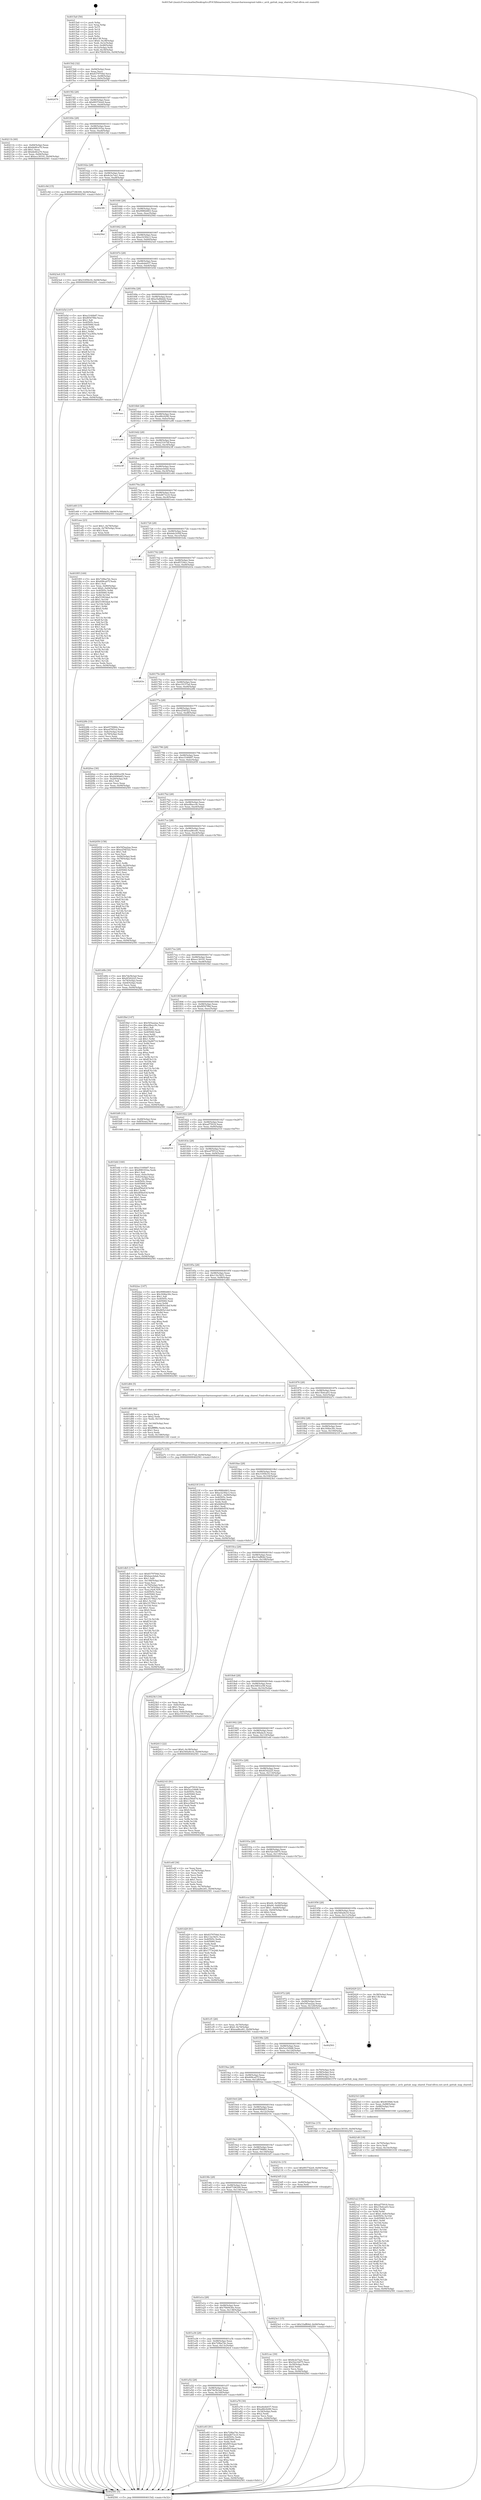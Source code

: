digraph "0x4015a0" {
  label = "0x4015a0 (/mnt/c/Users/mathe/Desktop/tcc/POCII/binaries/extr_linuxarcharmxengrant-table.c_arch_gnttab_map_shared_Final-ollvm.out::main(0))"
  labelloc = "t"
  node[shape=record]

  Entry [label="",width=0.3,height=0.3,shape=circle,fillcolor=black,style=filled]
  "0x4015d2" [label="{
     0x4015d2 [32]\l
     | [instrs]\l
     &nbsp;&nbsp;0x4015d2 \<+6\>: mov -0x94(%rbp),%eax\l
     &nbsp;&nbsp;0x4015d8 \<+2\>: mov %eax,%ecx\l
     &nbsp;&nbsp;0x4015da \<+6\>: sub $0x8379704d,%ecx\l
     &nbsp;&nbsp;0x4015e0 \<+6\>: mov %eax,-0x98(%rbp)\l
     &nbsp;&nbsp;0x4015e6 \<+6\>: mov %ecx,-0x9c(%rbp)\l
     &nbsp;&nbsp;0x4015ec \<+6\>: je 0000000000402478 \<main+0xed8\>\l
  }"]
  "0x402478" [label="{
     0x402478\l
  }", style=dashed]
  "0x4015f2" [label="{
     0x4015f2 [28]\l
     | [instrs]\l
     &nbsp;&nbsp;0x4015f2 \<+5\>: jmp 00000000004015f7 \<main+0x57\>\l
     &nbsp;&nbsp;0x4015f7 \<+6\>: mov -0x98(%rbp),%eax\l
     &nbsp;&nbsp;0x4015fd \<+5\>: sub $0x893742e9,%eax\l
     &nbsp;&nbsp;0x401602 \<+6\>: mov %eax,-0xa0(%rbp)\l
     &nbsp;&nbsp;0x401608 \<+6\>: je 000000000040211b \<main+0xb7b\>\l
  }"]
  Exit [label="",width=0.3,height=0.3,shape=circle,fillcolor=black,style=filled,peripheries=2]
  "0x40211b" [label="{
     0x40211b [40]\l
     | [instrs]\l
     &nbsp;&nbsp;0x40211b \<+6\>: mov -0x84(%rbp),%eax\l
     &nbsp;&nbsp;0x402121 \<+5\>: sub $0xbb4fca70,%eax\l
     &nbsp;&nbsp;0x402126 \<+3\>: add $0x1,%eax\l
     &nbsp;&nbsp;0x402129 \<+5\>: add $0xbb4fca70,%eax\l
     &nbsp;&nbsp;0x40212e \<+6\>: mov %eax,-0x84(%rbp)\l
     &nbsp;&nbsp;0x402134 \<+10\>: movl $0xecc30191,-0x94(%rbp)\l
     &nbsp;&nbsp;0x40213e \<+5\>: jmp 0000000000402581 \<main+0xfe1\>\l
  }"]
  "0x40160e" [label="{
     0x40160e [28]\l
     | [instrs]\l
     &nbsp;&nbsp;0x40160e \<+5\>: jmp 0000000000401613 \<main+0x73\>\l
     &nbsp;&nbsp;0x401613 \<+6\>: mov -0x98(%rbp),%eax\l
     &nbsp;&nbsp;0x401619 \<+5\>: sub $0x898191ba,%eax\l
     &nbsp;&nbsp;0x40161e \<+6\>: mov %eax,-0xa4(%rbp)\l
     &nbsp;&nbsp;0x401624 \<+6\>: je 0000000000401c9d \<main+0x6fd\>\l
  }"]
  "0x4023e1" [label="{
     0x4023e1 [15]\l
     | [instrs]\l
     &nbsp;&nbsp;0x4023e1 \<+10\>: movl $0x33aff64d,-0x94(%rbp)\l
     &nbsp;&nbsp;0x4023eb \<+5\>: jmp 0000000000402581 \<main+0xfe1\>\l
  }"]
  "0x401c9d" [label="{
     0x401c9d [15]\l
     | [instrs]\l
     &nbsp;&nbsp;0x401c9d \<+10\>: movl $0x67186309,-0x94(%rbp)\l
     &nbsp;&nbsp;0x401ca7 \<+5\>: jmp 0000000000402581 \<main+0xfe1\>\l
  }"]
  "0x40162a" [label="{
     0x40162a [28]\l
     | [instrs]\l
     &nbsp;&nbsp;0x40162a \<+5\>: jmp 000000000040162f \<main+0x8f\>\l
     &nbsp;&nbsp;0x40162f \<+6\>: mov -0x98(%rbp),%eax\l
     &nbsp;&nbsp;0x401635 \<+5\>: sub $0x8c2e7aa1,%eax\l
     &nbsp;&nbsp;0x40163a \<+6\>: mov %eax,-0xa8(%rbp)\l
     &nbsp;&nbsp;0x401640 \<+6\>: je 00000000004023f0 \<main+0xe50\>\l
  }"]
  "0x4021e2" [label="{
     0x4021e2 [154]\l
     | [instrs]\l
     &nbsp;&nbsp;0x4021e2 \<+5\>: mov $0xad75918,%eax\l
     &nbsp;&nbsp;0x4021e7 \<+5\>: mov $0x15b4ca03,%esi\l
     &nbsp;&nbsp;0x4021ec \<+3\>: mov $0x1,%r8b\l
     &nbsp;&nbsp;0x4021ef \<+3\>: xor %r9d,%r9d\l
     &nbsp;&nbsp;0x4021f2 \<+10\>: movl $0x0,-0x8c(%rbp)\l
     &nbsp;&nbsp;0x4021fc \<+8\>: mov 0x40505c,%r10d\l
     &nbsp;&nbsp;0x402204 \<+8\>: mov 0x405060,%r11d\l
     &nbsp;&nbsp;0x40220c \<+4\>: sub $0x1,%r9d\l
     &nbsp;&nbsp;0x402210 \<+3\>: mov %r10d,%ebx\l
     &nbsp;&nbsp;0x402213 \<+3\>: add %r9d,%ebx\l
     &nbsp;&nbsp;0x402216 \<+4\>: imul %ebx,%r10d\l
     &nbsp;&nbsp;0x40221a \<+4\>: and $0x1,%r10d\l
     &nbsp;&nbsp;0x40221e \<+4\>: cmp $0x0,%r10d\l
     &nbsp;&nbsp;0x402222 \<+4\>: sete %r14b\l
     &nbsp;&nbsp;0x402226 \<+4\>: cmp $0xa,%r11d\l
     &nbsp;&nbsp;0x40222a \<+4\>: setl %r15b\l
     &nbsp;&nbsp;0x40222e \<+3\>: mov %r14b,%r12b\l
     &nbsp;&nbsp;0x402231 \<+4\>: xor $0xff,%r12b\l
     &nbsp;&nbsp;0x402235 \<+3\>: mov %r15b,%r13b\l
     &nbsp;&nbsp;0x402238 \<+4\>: xor $0xff,%r13b\l
     &nbsp;&nbsp;0x40223c \<+4\>: xor $0x1,%r8b\l
     &nbsp;&nbsp;0x402240 \<+3\>: mov %r12b,%cl\l
     &nbsp;&nbsp;0x402243 \<+3\>: and $0xff,%cl\l
     &nbsp;&nbsp;0x402246 \<+3\>: and %r8b,%r14b\l
     &nbsp;&nbsp;0x402249 \<+3\>: mov %r13b,%dl\l
     &nbsp;&nbsp;0x40224c \<+3\>: and $0xff,%dl\l
     &nbsp;&nbsp;0x40224f \<+3\>: and %r8b,%r15b\l
     &nbsp;&nbsp;0x402252 \<+3\>: or %r14b,%cl\l
     &nbsp;&nbsp;0x402255 \<+3\>: or %r15b,%dl\l
     &nbsp;&nbsp;0x402258 \<+2\>: xor %dl,%cl\l
     &nbsp;&nbsp;0x40225a \<+3\>: or %r13b,%r12b\l
     &nbsp;&nbsp;0x40225d \<+4\>: xor $0xff,%r12b\l
     &nbsp;&nbsp;0x402261 \<+4\>: or $0x1,%r8b\l
     &nbsp;&nbsp;0x402265 \<+3\>: and %r8b,%r12b\l
     &nbsp;&nbsp;0x402268 \<+3\>: or %r12b,%cl\l
     &nbsp;&nbsp;0x40226b \<+3\>: test $0x1,%cl\l
     &nbsp;&nbsp;0x40226e \<+3\>: cmovne %esi,%eax\l
     &nbsp;&nbsp;0x402271 \<+6\>: mov %eax,-0x94(%rbp)\l
     &nbsp;&nbsp;0x402277 \<+5\>: jmp 0000000000402581 \<main+0xfe1\>\l
  }"]
  "0x4023f0" [label="{
     0x4023f0\l
  }", style=dashed]
  "0x401646" [label="{
     0x401646 [28]\l
     | [instrs]\l
     &nbsp;&nbsp;0x401646 \<+5\>: jmp 000000000040164b \<main+0xab\>\l
     &nbsp;&nbsp;0x40164b \<+6\>: mov -0x98(%rbp),%eax\l
     &nbsp;&nbsp;0x401651 \<+5\>: sub $0x9980d463,%eax\l
     &nbsp;&nbsp;0x401656 \<+6\>: mov %eax,-0xac(%rbp)\l
     &nbsp;&nbsp;0x40165c \<+6\>: je 000000000040256d \<main+0xfcd\>\l
  }"]
  "0x4021d0" [label="{
     0x4021d0 [18]\l
     | [instrs]\l
     &nbsp;&nbsp;0x4021d0 \<+4\>: mov -0x70(%rbp),%rcx\l
     &nbsp;&nbsp;0x4021d4 \<+3\>: mov %rcx,%rdi\l
     &nbsp;&nbsp;0x4021d7 \<+6\>: mov %eax,-0x14c(%rbp)\l
     &nbsp;&nbsp;0x4021dd \<+5\>: call 0000000000401030 \<free@plt\>\l
     | [calls]\l
     &nbsp;&nbsp;0x401030 \{1\} (unknown)\l
  }"]
  "0x40256d" [label="{
     0x40256d\l
  }", style=dashed]
  "0x401662" [label="{
     0x401662 [28]\l
     | [instrs]\l
     &nbsp;&nbsp;0x401662 \<+5\>: jmp 0000000000401667 \<main+0xc7\>\l
     &nbsp;&nbsp;0x401667 \<+6\>: mov -0x98(%rbp),%eax\l
     &nbsp;&nbsp;0x40166d \<+5\>: sub $0xa32392c3,%eax\l
     &nbsp;&nbsp;0x401672 \<+6\>: mov %eax,-0xb0(%rbp)\l
     &nbsp;&nbsp;0x401678 \<+6\>: je 00000000004023a4 \<main+0xe04\>\l
  }"]
  "0x4021b3" [label="{
     0x4021b3 [29]\l
     | [instrs]\l
     &nbsp;&nbsp;0x4021b3 \<+10\>: movabs $0x4030b6,%rdi\l
     &nbsp;&nbsp;0x4021bd \<+6\>: mov %eax,-0x88(%rbp)\l
     &nbsp;&nbsp;0x4021c3 \<+6\>: mov -0x88(%rbp),%esi\l
     &nbsp;&nbsp;0x4021c9 \<+2\>: mov $0x0,%al\l
     &nbsp;&nbsp;0x4021cb \<+5\>: call 0000000000401040 \<printf@plt\>\l
     | [calls]\l
     &nbsp;&nbsp;0x401040 \{1\} (unknown)\l
  }"]
  "0x4023a4" [label="{
     0x4023a4 [15]\l
     | [instrs]\l
     &nbsp;&nbsp;0x4023a4 \<+10\>: movl $0x3185fe16,-0x94(%rbp)\l
     &nbsp;&nbsp;0x4023ae \<+5\>: jmp 0000000000402581 \<main+0xfe1\>\l
  }"]
  "0x40167e" [label="{
     0x40167e [28]\l
     | [instrs]\l
     &nbsp;&nbsp;0x40167e \<+5\>: jmp 0000000000401683 \<main+0xe3\>\l
     &nbsp;&nbsp;0x401683 \<+6\>: mov -0x98(%rbp),%eax\l
     &nbsp;&nbsp;0x401689 \<+5\>: sub $0xa4ede037,%eax\l
     &nbsp;&nbsp;0x40168e \<+6\>: mov %eax,-0xb4(%rbp)\l
     &nbsp;&nbsp;0x401694 \<+6\>: je 0000000000401b5d \<main+0x5bd\>\l
  }"]
  "0x401f05" [label="{
     0x401f05 [169]\l
     | [instrs]\l
     &nbsp;&nbsp;0x401f05 \<+5\>: mov $0x729ba7dc,%ecx\l
     &nbsp;&nbsp;0x401f0a \<+5\>: mov $0x608ca07f,%edx\l
     &nbsp;&nbsp;0x401f0f \<+3\>: mov $0x1,%sil\l
     &nbsp;&nbsp;0x401f12 \<+4\>: mov %rax,-0x80(%rbp)\l
     &nbsp;&nbsp;0x401f16 \<+10\>: movl $0x0,-0x84(%rbp)\l
     &nbsp;&nbsp;0x401f20 \<+8\>: mov 0x40505c,%r8d\l
     &nbsp;&nbsp;0x401f28 \<+8\>: mov 0x405060,%r9d\l
     &nbsp;&nbsp;0x401f30 \<+3\>: mov %r8d,%r10d\l
     &nbsp;&nbsp;0x401f33 \<+7\>: sub $0x51993da4,%r10d\l
     &nbsp;&nbsp;0x401f3a \<+4\>: sub $0x1,%r10d\l
     &nbsp;&nbsp;0x401f3e \<+7\>: add $0x51993da4,%r10d\l
     &nbsp;&nbsp;0x401f45 \<+4\>: imul %r10d,%r8d\l
     &nbsp;&nbsp;0x401f49 \<+4\>: and $0x1,%r8d\l
     &nbsp;&nbsp;0x401f4d \<+4\>: cmp $0x0,%r8d\l
     &nbsp;&nbsp;0x401f51 \<+4\>: sete %r11b\l
     &nbsp;&nbsp;0x401f55 \<+4\>: cmp $0xa,%r9d\l
     &nbsp;&nbsp;0x401f59 \<+3\>: setl %bl\l
     &nbsp;&nbsp;0x401f5c \<+3\>: mov %r11b,%r14b\l
     &nbsp;&nbsp;0x401f5f \<+4\>: xor $0xff,%r14b\l
     &nbsp;&nbsp;0x401f63 \<+3\>: mov %bl,%r15b\l
     &nbsp;&nbsp;0x401f66 \<+4\>: xor $0xff,%r15b\l
     &nbsp;&nbsp;0x401f6a \<+4\>: xor $0x1,%sil\l
     &nbsp;&nbsp;0x401f6e \<+3\>: mov %r14b,%r12b\l
     &nbsp;&nbsp;0x401f71 \<+4\>: and $0xff,%r12b\l
     &nbsp;&nbsp;0x401f75 \<+3\>: and %sil,%r11b\l
     &nbsp;&nbsp;0x401f78 \<+3\>: mov %r15b,%r13b\l
     &nbsp;&nbsp;0x401f7b \<+4\>: and $0xff,%r13b\l
     &nbsp;&nbsp;0x401f7f \<+3\>: and %sil,%bl\l
     &nbsp;&nbsp;0x401f82 \<+3\>: or %r11b,%r12b\l
     &nbsp;&nbsp;0x401f85 \<+3\>: or %bl,%r13b\l
     &nbsp;&nbsp;0x401f88 \<+3\>: xor %r13b,%r12b\l
     &nbsp;&nbsp;0x401f8b \<+3\>: or %r15b,%r14b\l
     &nbsp;&nbsp;0x401f8e \<+4\>: xor $0xff,%r14b\l
     &nbsp;&nbsp;0x401f92 \<+4\>: or $0x1,%sil\l
     &nbsp;&nbsp;0x401f96 \<+3\>: and %sil,%r14b\l
     &nbsp;&nbsp;0x401f99 \<+3\>: or %r14b,%r12b\l
     &nbsp;&nbsp;0x401f9c \<+4\>: test $0x1,%r12b\l
     &nbsp;&nbsp;0x401fa0 \<+3\>: cmovne %edx,%ecx\l
     &nbsp;&nbsp;0x401fa3 \<+6\>: mov %ecx,-0x94(%rbp)\l
     &nbsp;&nbsp;0x401fa9 \<+5\>: jmp 0000000000402581 \<main+0xfe1\>\l
  }"]
  "0x401b5d" [label="{
     0x401b5d [147]\l
     | [instrs]\l
     &nbsp;&nbsp;0x401b5d \<+5\>: mov $0xe3160b87,%eax\l
     &nbsp;&nbsp;0x401b62 \<+5\>: mov $0xf8547f8d,%ecx\l
     &nbsp;&nbsp;0x401b67 \<+2\>: mov $0x1,%dl\l
     &nbsp;&nbsp;0x401b69 \<+7\>: mov 0x40505c,%esi\l
     &nbsp;&nbsp;0x401b70 \<+7\>: mov 0x405060,%edi\l
     &nbsp;&nbsp;0x401b77 \<+3\>: mov %esi,%r8d\l
     &nbsp;&nbsp;0x401b7a \<+7\>: sub $0x73ca365e,%r8d\l
     &nbsp;&nbsp;0x401b81 \<+4\>: sub $0x1,%r8d\l
     &nbsp;&nbsp;0x401b85 \<+7\>: add $0x73ca365e,%r8d\l
     &nbsp;&nbsp;0x401b8c \<+4\>: imul %r8d,%esi\l
     &nbsp;&nbsp;0x401b90 \<+3\>: and $0x1,%esi\l
     &nbsp;&nbsp;0x401b93 \<+3\>: cmp $0x0,%esi\l
     &nbsp;&nbsp;0x401b96 \<+4\>: sete %r9b\l
     &nbsp;&nbsp;0x401b9a \<+3\>: cmp $0xa,%edi\l
     &nbsp;&nbsp;0x401b9d \<+4\>: setl %r10b\l
     &nbsp;&nbsp;0x401ba1 \<+3\>: mov %r9b,%r11b\l
     &nbsp;&nbsp;0x401ba4 \<+4\>: xor $0xff,%r11b\l
     &nbsp;&nbsp;0x401ba8 \<+3\>: mov %r10b,%bl\l
     &nbsp;&nbsp;0x401bab \<+3\>: xor $0xff,%bl\l
     &nbsp;&nbsp;0x401bae \<+3\>: xor $0x0,%dl\l
     &nbsp;&nbsp;0x401bb1 \<+3\>: mov %r11b,%r14b\l
     &nbsp;&nbsp;0x401bb4 \<+4\>: and $0x0,%r14b\l
     &nbsp;&nbsp;0x401bb8 \<+3\>: and %dl,%r9b\l
     &nbsp;&nbsp;0x401bbb \<+3\>: mov %bl,%r15b\l
     &nbsp;&nbsp;0x401bbe \<+4\>: and $0x0,%r15b\l
     &nbsp;&nbsp;0x401bc2 \<+3\>: and %dl,%r10b\l
     &nbsp;&nbsp;0x401bc5 \<+3\>: or %r9b,%r14b\l
     &nbsp;&nbsp;0x401bc8 \<+3\>: or %r10b,%r15b\l
     &nbsp;&nbsp;0x401bcb \<+3\>: xor %r15b,%r14b\l
     &nbsp;&nbsp;0x401bce \<+3\>: or %bl,%r11b\l
     &nbsp;&nbsp;0x401bd1 \<+4\>: xor $0xff,%r11b\l
     &nbsp;&nbsp;0x401bd5 \<+3\>: or $0x0,%dl\l
     &nbsp;&nbsp;0x401bd8 \<+3\>: and %dl,%r11b\l
     &nbsp;&nbsp;0x401bdb \<+3\>: or %r11b,%r14b\l
     &nbsp;&nbsp;0x401bde \<+4\>: test $0x1,%r14b\l
     &nbsp;&nbsp;0x401be2 \<+3\>: cmovne %ecx,%eax\l
     &nbsp;&nbsp;0x401be5 \<+6\>: mov %eax,-0x94(%rbp)\l
     &nbsp;&nbsp;0x401beb \<+5\>: jmp 0000000000402581 \<main+0xfe1\>\l
  }"]
  "0x40169a" [label="{
     0x40169a [28]\l
     | [instrs]\l
     &nbsp;&nbsp;0x40169a \<+5\>: jmp 000000000040169f \<main+0xff\>\l
     &nbsp;&nbsp;0x40169f \<+6\>: mov -0x98(%rbp),%eax\l
     &nbsp;&nbsp;0x4016a5 \<+5\>: sub $0xa5a8bbd2,%eax\l
     &nbsp;&nbsp;0x4016aa \<+6\>: mov %eax,-0xb8(%rbp)\l
     &nbsp;&nbsp;0x4016b0 \<+6\>: je 0000000000401aec \<main+0x54c\>\l
  }"]
  "0x401a6e" [label="{
     0x401a6e\l
  }", style=dashed]
  "0x401aec" [label="{
     0x401aec\l
  }", style=dashed]
  "0x4016b6" [label="{
     0x4016b6 [28]\l
     | [instrs]\l
     &nbsp;&nbsp;0x4016b6 \<+5\>: jmp 00000000004016bb \<main+0x11b\>\l
     &nbsp;&nbsp;0x4016bb \<+6\>: mov -0x98(%rbp),%eax\l
     &nbsp;&nbsp;0x4016c1 \<+5\>: sub $0xa86c6290,%eax\l
     &nbsp;&nbsp;0x4016c6 \<+6\>: mov %eax,-0xbc(%rbp)\l
     &nbsp;&nbsp;0x4016cc \<+6\>: je 0000000000401a96 \<main+0x4f6\>\l
  }"]
  "0x401e93" [label="{
     0x401e93 [91]\l
     | [instrs]\l
     &nbsp;&nbsp;0x401e93 \<+5\>: mov $0x729ba7dc,%eax\l
     &nbsp;&nbsp;0x401e98 \<+5\>: mov $0xbd673cc0,%ecx\l
     &nbsp;&nbsp;0x401e9d \<+7\>: mov 0x40505c,%edx\l
     &nbsp;&nbsp;0x401ea4 \<+7\>: mov 0x405060,%esi\l
     &nbsp;&nbsp;0x401eab \<+2\>: mov %edx,%edi\l
     &nbsp;&nbsp;0x401ead \<+6\>: add $0xf0f14aad,%edi\l
     &nbsp;&nbsp;0x401eb3 \<+3\>: sub $0x1,%edi\l
     &nbsp;&nbsp;0x401eb6 \<+6\>: sub $0xf0f14aad,%edi\l
     &nbsp;&nbsp;0x401ebc \<+3\>: imul %edi,%edx\l
     &nbsp;&nbsp;0x401ebf \<+3\>: and $0x1,%edx\l
     &nbsp;&nbsp;0x401ec2 \<+3\>: cmp $0x0,%edx\l
     &nbsp;&nbsp;0x401ec5 \<+4\>: sete %r8b\l
     &nbsp;&nbsp;0x401ec9 \<+3\>: cmp $0xa,%esi\l
     &nbsp;&nbsp;0x401ecc \<+4\>: setl %r9b\l
     &nbsp;&nbsp;0x401ed0 \<+3\>: mov %r8b,%r10b\l
     &nbsp;&nbsp;0x401ed3 \<+3\>: and %r9b,%r10b\l
     &nbsp;&nbsp;0x401ed6 \<+3\>: xor %r9b,%r8b\l
     &nbsp;&nbsp;0x401ed9 \<+3\>: or %r8b,%r10b\l
     &nbsp;&nbsp;0x401edc \<+4\>: test $0x1,%r10b\l
     &nbsp;&nbsp;0x401ee0 \<+3\>: cmovne %ecx,%eax\l
     &nbsp;&nbsp;0x401ee3 \<+6\>: mov %eax,-0x94(%rbp)\l
     &nbsp;&nbsp;0x401ee9 \<+5\>: jmp 0000000000402581 \<main+0xfe1\>\l
  }"]
  "0x401a96" [label="{
     0x401a96\l
  }", style=dashed]
  "0x4016d2" [label="{
     0x4016d2 [28]\l
     | [instrs]\l
     &nbsp;&nbsp;0x4016d2 \<+5\>: jmp 00000000004016d7 \<main+0x137\>\l
     &nbsp;&nbsp;0x4016d7 \<+6\>: mov -0x98(%rbp),%eax\l
     &nbsp;&nbsp;0x4016dd \<+5\>: sub $0xb231b7df,%eax\l
     &nbsp;&nbsp;0x4016e2 \<+6\>: mov %eax,-0xc0(%rbp)\l
     &nbsp;&nbsp;0x4016e8 \<+6\>: je 00000000004023ff \<main+0xe5f\>\l
  }"]
  "0x401a52" [label="{
     0x401a52 [28]\l
     | [instrs]\l
     &nbsp;&nbsp;0x401a52 \<+5\>: jmp 0000000000401a57 \<main+0x4b7\>\l
     &nbsp;&nbsp;0x401a57 \<+6\>: mov -0x98(%rbp),%eax\l
     &nbsp;&nbsp;0x401a5d \<+5\>: sub $0x7de5b3ad,%eax\l
     &nbsp;&nbsp;0x401a62 \<+6\>: mov %eax,-0x140(%rbp)\l
     &nbsp;&nbsp;0x401a68 \<+6\>: je 0000000000401e93 \<main+0x8f3\>\l
  }"]
  "0x4023ff" [label="{
     0x4023ff\l
  }", style=dashed]
  "0x4016ee" [label="{
     0x4016ee [28]\l
     | [instrs]\l
     &nbsp;&nbsp;0x4016ee \<+5\>: jmp 00000000004016f3 \<main+0x153\>\l
     &nbsp;&nbsp;0x4016f3 \<+6\>: mov -0x98(%rbp),%eax\l
     &nbsp;&nbsp;0x4016f9 \<+5\>: sub $0xbaecbdab,%eax\l
     &nbsp;&nbsp;0x4016fe \<+6\>: mov %eax,-0xc4(%rbp)\l
     &nbsp;&nbsp;0x401704 \<+6\>: je 0000000000401e60 \<main+0x8c0\>\l
  }"]
  "0x4024cd" [label="{
     0x4024cd\l
  }", style=dashed]
  "0x401e60" [label="{
     0x401e60 [15]\l
     | [instrs]\l
     &nbsp;&nbsp;0x401e60 \<+10\>: movl $0x36fada3c,-0x94(%rbp)\l
     &nbsp;&nbsp;0x401e6a \<+5\>: jmp 0000000000402581 \<main+0xfe1\>\l
  }"]
  "0x40170a" [label="{
     0x40170a [28]\l
     | [instrs]\l
     &nbsp;&nbsp;0x40170a \<+5\>: jmp 000000000040170f \<main+0x16f\>\l
     &nbsp;&nbsp;0x40170f \<+6\>: mov -0x98(%rbp),%eax\l
     &nbsp;&nbsp;0x401715 \<+5\>: sub $0xbd673cc0,%eax\l
     &nbsp;&nbsp;0x40171a \<+6\>: mov %eax,-0xc8(%rbp)\l
     &nbsp;&nbsp;0x401720 \<+6\>: je 0000000000401eee \<main+0x94e\>\l
  }"]
  "0x401db5" [label="{
     0x401db5 [171]\l
     | [instrs]\l
     &nbsp;&nbsp;0x401db5 \<+5\>: mov $0x8379704d,%ecx\l
     &nbsp;&nbsp;0x401dba \<+5\>: mov $0xbaecbdab,%edx\l
     &nbsp;&nbsp;0x401dbf \<+3\>: mov $0x1,%dil\l
     &nbsp;&nbsp;0x401dc2 \<+6\>: mov -0x148(%rbp),%esi\l
     &nbsp;&nbsp;0x401dc8 \<+3\>: imul %eax,%esi\l
     &nbsp;&nbsp;0x401dcb \<+4\>: mov -0x70(%rbp),%r8\l
     &nbsp;&nbsp;0x401dcf \<+4\>: movslq -0x74(%rbp),%r9\l
     &nbsp;&nbsp;0x401dd3 \<+4\>: mov %esi,(%r8,%r9,4)\l
     &nbsp;&nbsp;0x401dd7 \<+7\>: mov 0x40505c,%eax\l
     &nbsp;&nbsp;0x401dde \<+7\>: mov 0x405060,%esi\l
     &nbsp;&nbsp;0x401de5 \<+3\>: mov %eax,%r10d\l
     &nbsp;&nbsp;0x401de8 \<+7\>: sub $0x1f17f923,%r10d\l
     &nbsp;&nbsp;0x401def \<+4\>: sub $0x1,%r10d\l
     &nbsp;&nbsp;0x401df3 \<+7\>: add $0x1f17f923,%r10d\l
     &nbsp;&nbsp;0x401dfa \<+4\>: imul %r10d,%eax\l
     &nbsp;&nbsp;0x401dfe \<+3\>: and $0x1,%eax\l
     &nbsp;&nbsp;0x401e01 \<+3\>: cmp $0x0,%eax\l
     &nbsp;&nbsp;0x401e04 \<+4\>: sete %r11b\l
     &nbsp;&nbsp;0x401e08 \<+3\>: cmp $0xa,%esi\l
     &nbsp;&nbsp;0x401e0b \<+3\>: setl %bl\l
     &nbsp;&nbsp;0x401e0e \<+3\>: mov %r11b,%r14b\l
     &nbsp;&nbsp;0x401e11 \<+4\>: xor $0xff,%r14b\l
     &nbsp;&nbsp;0x401e15 \<+3\>: mov %bl,%r15b\l
     &nbsp;&nbsp;0x401e18 \<+4\>: xor $0xff,%r15b\l
     &nbsp;&nbsp;0x401e1c \<+4\>: xor $0x1,%dil\l
     &nbsp;&nbsp;0x401e20 \<+3\>: mov %r14b,%r12b\l
     &nbsp;&nbsp;0x401e23 \<+4\>: and $0xff,%r12b\l
     &nbsp;&nbsp;0x401e27 \<+3\>: and %dil,%r11b\l
     &nbsp;&nbsp;0x401e2a \<+3\>: mov %r15b,%r13b\l
     &nbsp;&nbsp;0x401e2d \<+4\>: and $0xff,%r13b\l
     &nbsp;&nbsp;0x401e31 \<+3\>: and %dil,%bl\l
     &nbsp;&nbsp;0x401e34 \<+3\>: or %r11b,%r12b\l
     &nbsp;&nbsp;0x401e37 \<+3\>: or %bl,%r13b\l
     &nbsp;&nbsp;0x401e3a \<+3\>: xor %r13b,%r12b\l
     &nbsp;&nbsp;0x401e3d \<+3\>: or %r15b,%r14b\l
     &nbsp;&nbsp;0x401e40 \<+4\>: xor $0xff,%r14b\l
     &nbsp;&nbsp;0x401e44 \<+4\>: or $0x1,%dil\l
     &nbsp;&nbsp;0x401e48 \<+3\>: and %dil,%r14b\l
     &nbsp;&nbsp;0x401e4b \<+3\>: or %r14b,%r12b\l
     &nbsp;&nbsp;0x401e4e \<+4\>: test $0x1,%r12b\l
     &nbsp;&nbsp;0x401e52 \<+3\>: cmovne %edx,%ecx\l
     &nbsp;&nbsp;0x401e55 \<+6\>: mov %ecx,-0x94(%rbp)\l
     &nbsp;&nbsp;0x401e5b \<+5\>: jmp 0000000000402581 \<main+0xfe1\>\l
  }"]
  "0x401eee" [label="{
     0x401eee [23]\l
     | [instrs]\l
     &nbsp;&nbsp;0x401eee \<+7\>: movl $0x1,-0x78(%rbp)\l
     &nbsp;&nbsp;0x401ef5 \<+4\>: movslq -0x78(%rbp),%rax\l
     &nbsp;&nbsp;0x401ef9 \<+4\>: shl $0x3,%rax\l
     &nbsp;&nbsp;0x401efd \<+3\>: mov %rax,%rdi\l
     &nbsp;&nbsp;0x401f00 \<+5\>: call 0000000000401050 \<malloc@plt\>\l
     | [calls]\l
     &nbsp;&nbsp;0x401050 \{1\} (unknown)\l
  }"]
  "0x401726" [label="{
     0x401726 [28]\l
     | [instrs]\l
     &nbsp;&nbsp;0x401726 \<+5\>: jmp 000000000040172b \<main+0x18b\>\l
     &nbsp;&nbsp;0x40172b \<+6\>: mov -0x98(%rbp),%eax\l
     &nbsp;&nbsp;0x401731 \<+5\>: sub $0xbda1b50f,%eax\l
     &nbsp;&nbsp;0x401736 \<+6\>: mov %eax,-0xcc(%rbp)\l
     &nbsp;&nbsp;0x40173c \<+6\>: je 0000000000401b4e \<main+0x5ae\>\l
  }"]
  "0x401d89" [label="{
     0x401d89 [44]\l
     | [instrs]\l
     &nbsp;&nbsp;0x401d89 \<+2\>: xor %ecx,%ecx\l
     &nbsp;&nbsp;0x401d8b \<+5\>: mov $0x2,%edx\l
     &nbsp;&nbsp;0x401d90 \<+6\>: mov %edx,-0x144(%rbp)\l
     &nbsp;&nbsp;0x401d96 \<+1\>: cltd\l
     &nbsp;&nbsp;0x401d97 \<+6\>: mov -0x144(%rbp),%esi\l
     &nbsp;&nbsp;0x401d9d \<+2\>: idiv %esi\l
     &nbsp;&nbsp;0x401d9f \<+6\>: imul $0xfffffffe,%edx,%edx\l
     &nbsp;&nbsp;0x401da5 \<+3\>: sub $0x1,%ecx\l
     &nbsp;&nbsp;0x401da8 \<+2\>: sub %ecx,%edx\l
     &nbsp;&nbsp;0x401daa \<+6\>: mov %edx,-0x148(%rbp)\l
     &nbsp;&nbsp;0x401db0 \<+5\>: call 0000000000401160 \<next_i\>\l
     | [calls]\l
     &nbsp;&nbsp;0x401160 \{1\} (/mnt/c/Users/mathe/Desktop/tcc/POCII/binaries/extr_linuxarcharmxengrant-table.c_arch_gnttab_map_shared_Final-ollvm.out::next_i)\l
  }"]
  "0x401b4e" [label="{
     0x401b4e\l
  }", style=dashed]
  "0x401742" [label="{
     0x401742 [28]\l
     | [instrs]\l
     &nbsp;&nbsp;0x401742 \<+5\>: jmp 0000000000401747 \<main+0x1a7\>\l
     &nbsp;&nbsp;0x401747 \<+6\>: mov -0x98(%rbp),%eax\l
     &nbsp;&nbsp;0x40174d \<+5\>: sub $0xdf1536cc,%eax\l
     &nbsp;&nbsp;0x401752 \<+6\>: mov %eax,-0xd0(%rbp)\l
     &nbsp;&nbsp;0x401758 \<+6\>: je 000000000040243e \<main+0xe9e\>\l
  }"]
  "0x401cf1" [label="{
     0x401cf1 [26]\l
     | [instrs]\l
     &nbsp;&nbsp;0x401cf1 \<+4\>: mov %rax,-0x70(%rbp)\l
     &nbsp;&nbsp;0x401cf5 \<+7\>: movl $0x0,-0x74(%rbp)\l
     &nbsp;&nbsp;0x401cfc \<+10\>: movl $0xead6ce81,-0x94(%rbp)\l
     &nbsp;&nbsp;0x401d06 \<+5\>: jmp 0000000000402581 \<main+0xfe1\>\l
  }"]
  "0x40243e" [label="{
     0x40243e\l
  }", style=dashed]
  "0x40175e" [label="{
     0x40175e [28]\l
     | [instrs]\l
     &nbsp;&nbsp;0x40175e \<+5\>: jmp 0000000000401763 \<main+0x1c3\>\l
     &nbsp;&nbsp;0x401763 \<+6\>: mov -0x98(%rbp),%eax\l
     &nbsp;&nbsp;0x401769 \<+5\>: sub $0xe19157ad,%eax\l
     &nbsp;&nbsp;0x40176e \<+6\>: mov %eax,-0xd4(%rbp)\l
     &nbsp;&nbsp;0x401774 \<+6\>: je 000000000040228b \<main+0xceb\>\l
  }"]
  "0x401bfd" [label="{
     0x401bfd [160]\l
     | [instrs]\l
     &nbsp;&nbsp;0x401bfd \<+5\>: mov $0xe3160b87,%ecx\l
     &nbsp;&nbsp;0x401c02 \<+5\>: mov $0x898191ba,%edx\l
     &nbsp;&nbsp;0x401c07 \<+3\>: mov $0x1,%sil\l
     &nbsp;&nbsp;0x401c0a \<+3\>: mov %eax,-0x4c(%rbp)\l
     &nbsp;&nbsp;0x401c0d \<+3\>: mov -0x4c(%rbp),%eax\l
     &nbsp;&nbsp;0x401c10 \<+3\>: mov %eax,-0x30(%rbp)\l
     &nbsp;&nbsp;0x401c13 \<+7\>: mov 0x40505c,%eax\l
     &nbsp;&nbsp;0x401c1a \<+8\>: mov 0x405060,%r8d\l
     &nbsp;&nbsp;0x401c22 \<+3\>: mov %eax,%r9d\l
     &nbsp;&nbsp;0x401c25 \<+7\>: sub $0xdf56e03f,%r9d\l
     &nbsp;&nbsp;0x401c2c \<+4\>: sub $0x1,%r9d\l
     &nbsp;&nbsp;0x401c30 \<+7\>: add $0xdf56e03f,%r9d\l
     &nbsp;&nbsp;0x401c37 \<+4\>: imul %r9d,%eax\l
     &nbsp;&nbsp;0x401c3b \<+3\>: and $0x1,%eax\l
     &nbsp;&nbsp;0x401c3e \<+3\>: cmp $0x0,%eax\l
     &nbsp;&nbsp;0x401c41 \<+4\>: sete %r10b\l
     &nbsp;&nbsp;0x401c45 \<+4\>: cmp $0xa,%r8d\l
     &nbsp;&nbsp;0x401c49 \<+4\>: setl %r11b\l
     &nbsp;&nbsp;0x401c4d \<+3\>: mov %r10b,%bl\l
     &nbsp;&nbsp;0x401c50 \<+3\>: xor $0xff,%bl\l
     &nbsp;&nbsp;0x401c53 \<+3\>: mov %r11b,%r14b\l
     &nbsp;&nbsp;0x401c56 \<+4\>: xor $0xff,%r14b\l
     &nbsp;&nbsp;0x401c5a \<+4\>: xor $0x0,%sil\l
     &nbsp;&nbsp;0x401c5e \<+3\>: mov %bl,%r15b\l
     &nbsp;&nbsp;0x401c61 \<+4\>: and $0x0,%r15b\l
     &nbsp;&nbsp;0x401c65 \<+3\>: and %sil,%r10b\l
     &nbsp;&nbsp;0x401c68 \<+3\>: mov %r14b,%r12b\l
     &nbsp;&nbsp;0x401c6b \<+4\>: and $0x0,%r12b\l
     &nbsp;&nbsp;0x401c6f \<+3\>: and %sil,%r11b\l
     &nbsp;&nbsp;0x401c72 \<+3\>: or %r10b,%r15b\l
     &nbsp;&nbsp;0x401c75 \<+3\>: or %r11b,%r12b\l
     &nbsp;&nbsp;0x401c78 \<+3\>: xor %r12b,%r15b\l
     &nbsp;&nbsp;0x401c7b \<+3\>: or %r14b,%bl\l
     &nbsp;&nbsp;0x401c7e \<+3\>: xor $0xff,%bl\l
     &nbsp;&nbsp;0x401c81 \<+4\>: or $0x0,%sil\l
     &nbsp;&nbsp;0x401c85 \<+3\>: and %sil,%bl\l
     &nbsp;&nbsp;0x401c88 \<+3\>: or %bl,%r15b\l
     &nbsp;&nbsp;0x401c8b \<+4\>: test $0x1,%r15b\l
     &nbsp;&nbsp;0x401c8f \<+3\>: cmovne %edx,%ecx\l
     &nbsp;&nbsp;0x401c92 \<+6\>: mov %ecx,-0x94(%rbp)\l
     &nbsp;&nbsp;0x401c98 \<+5\>: jmp 0000000000402581 \<main+0xfe1\>\l
  }"]
  "0x40228b" [label="{
     0x40228b [33]\l
     | [instrs]\l
     &nbsp;&nbsp;0x40228b \<+5\>: mov $0x6579980c,%eax\l
     &nbsp;&nbsp;0x402290 \<+5\>: mov $0xed7851d,%ecx\l
     &nbsp;&nbsp;0x402295 \<+6\>: mov -0x8c(%rbp),%edx\l
     &nbsp;&nbsp;0x40229b \<+3\>: cmp -0x78(%rbp),%edx\l
     &nbsp;&nbsp;0x40229e \<+3\>: cmovl %ecx,%eax\l
     &nbsp;&nbsp;0x4022a1 \<+6\>: mov %eax,-0x94(%rbp)\l
     &nbsp;&nbsp;0x4022a7 \<+5\>: jmp 0000000000402581 \<main+0xfe1\>\l
  }"]
  "0x40177a" [label="{
     0x40177a [28]\l
     | [instrs]\l
     &nbsp;&nbsp;0x40177a \<+5\>: jmp 000000000040177f \<main+0x1df\>\l
     &nbsp;&nbsp;0x40177f \<+6\>: mov -0x98(%rbp),%eax\l
     &nbsp;&nbsp;0x401785 \<+5\>: sub $0xe254f322,%eax\l
     &nbsp;&nbsp;0x40178a \<+6\>: mov %eax,-0xd8(%rbp)\l
     &nbsp;&nbsp;0x401790 \<+6\>: je 00000000004020ee \<main+0xb4e\>\l
  }"]
  "0x4015a0" [label="{
     0x4015a0 [50]\l
     | [instrs]\l
     &nbsp;&nbsp;0x4015a0 \<+1\>: push %rbp\l
     &nbsp;&nbsp;0x4015a1 \<+3\>: mov %rsp,%rbp\l
     &nbsp;&nbsp;0x4015a4 \<+2\>: push %r15\l
     &nbsp;&nbsp;0x4015a6 \<+2\>: push %r14\l
     &nbsp;&nbsp;0x4015a8 \<+2\>: push %r13\l
     &nbsp;&nbsp;0x4015aa \<+2\>: push %r12\l
     &nbsp;&nbsp;0x4015ac \<+1\>: push %rbx\l
     &nbsp;&nbsp;0x4015ad \<+7\>: sub $0x138,%rsp\l
     &nbsp;&nbsp;0x4015b4 \<+7\>: movl $0x0,-0x38(%rbp)\l
     &nbsp;&nbsp;0x4015bb \<+3\>: mov %edi,-0x3c(%rbp)\l
     &nbsp;&nbsp;0x4015be \<+4\>: mov %rsi,-0x48(%rbp)\l
     &nbsp;&nbsp;0x4015c2 \<+3\>: mov -0x3c(%rbp),%edi\l
     &nbsp;&nbsp;0x4015c5 \<+3\>: mov %edi,-0x34(%rbp)\l
     &nbsp;&nbsp;0x4015c8 \<+10\>: movl $0x70b9430e,-0x94(%rbp)\l
  }"]
  "0x4020ee" [label="{
     0x4020ee [30]\l
     | [instrs]\l
     &nbsp;&nbsp;0x4020ee \<+5\>: mov $0x3683ce58,%eax\l
     &nbsp;&nbsp;0x4020f3 \<+5\>: mov $0x6496b6f3,%ecx\l
     &nbsp;&nbsp;0x4020f8 \<+3\>: mov -0x29(%rbp),%dl\l
     &nbsp;&nbsp;0x4020fb \<+3\>: test $0x1,%dl\l
     &nbsp;&nbsp;0x4020fe \<+3\>: cmovne %ecx,%eax\l
     &nbsp;&nbsp;0x402101 \<+6\>: mov %eax,-0x94(%rbp)\l
     &nbsp;&nbsp;0x402107 \<+5\>: jmp 0000000000402581 \<main+0xfe1\>\l
  }"]
  "0x401796" [label="{
     0x401796 [28]\l
     | [instrs]\l
     &nbsp;&nbsp;0x401796 \<+5\>: jmp 000000000040179b \<main+0x1fb\>\l
     &nbsp;&nbsp;0x40179b \<+6\>: mov -0x98(%rbp),%eax\l
     &nbsp;&nbsp;0x4017a1 \<+5\>: sub $0xe3160b87,%eax\l
     &nbsp;&nbsp;0x4017a6 \<+6\>: mov %eax,-0xdc(%rbp)\l
     &nbsp;&nbsp;0x4017ac \<+6\>: je 0000000000402459 \<main+0xeb9\>\l
  }"]
  "0x402581" [label="{
     0x402581 [5]\l
     | [instrs]\l
     &nbsp;&nbsp;0x402581 \<+5\>: jmp 00000000004015d2 \<main+0x32\>\l
  }"]
  "0x402459" [label="{
     0x402459\l
  }", style=dashed]
  "0x4017b2" [label="{
     0x4017b2 [28]\l
     | [instrs]\l
     &nbsp;&nbsp;0x4017b2 \<+5\>: jmp 00000000004017b7 \<main+0x217\>\l
     &nbsp;&nbsp;0x4017b7 \<+6\>: mov -0x98(%rbp),%eax\l
     &nbsp;&nbsp;0x4017bd \<+5\>: sub $0xe9becc9c,%eax\l
     &nbsp;&nbsp;0x4017c2 \<+6\>: mov %eax,-0xe0(%rbp)\l
     &nbsp;&nbsp;0x4017c8 \<+6\>: je 0000000000402050 \<main+0xab0\>\l
  }"]
  "0x401a36" [label="{
     0x401a36 [28]\l
     | [instrs]\l
     &nbsp;&nbsp;0x401a36 \<+5\>: jmp 0000000000401a3b \<main+0x49b\>\l
     &nbsp;&nbsp;0x401a3b \<+6\>: mov -0x98(%rbp),%eax\l
     &nbsp;&nbsp;0x401a41 \<+5\>: sub $0x729ba7dc,%eax\l
     &nbsp;&nbsp;0x401a46 \<+6\>: mov %eax,-0x13c(%rbp)\l
     &nbsp;&nbsp;0x401a4c \<+6\>: je 00000000004024cd \<main+0xf2d\>\l
  }"]
  "0x402050" [label="{
     0x402050 [158]\l
     | [instrs]\l
     &nbsp;&nbsp;0x402050 \<+5\>: mov $0x545aa2aa,%eax\l
     &nbsp;&nbsp;0x402055 \<+5\>: mov $0xe254f322,%ecx\l
     &nbsp;&nbsp;0x40205a \<+2\>: mov $0x1,%dl\l
     &nbsp;&nbsp;0x40205c \<+2\>: xor %esi,%esi\l
     &nbsp;&nbsp;0x40205e \<+6\>: mov -0x84(%rbp),%edi\l
     &nbsp;&nbsp;0x402064 \<+3\>: cmp -0x78(%rbp),%edi\l
     &nbsp;&nbsp;0x402067 \<+4\>: setl %r8b\l
     &nbsp;&nbsp;0x40206b \<+4\>: and $0x1,%r8b\l
     &nbsp;&nbsp;0x40206f \<+4\>: mov %r8b,-0x29(%rbp)\l
     &nbsp;&nbsp;0x402073 \<+7\>: mov 0x40505c,%edi\l
     &nbsp;&nbsp;0x40207a \<+8\>: mov 0x405060,%r9d\l
     &nbsp;&nbsp;0x402082 \<+3\>: sub $0x1,%esi\l
     &nbsp;&nbsp;0x402085 \<+3\>: mov %edi,%r10d\l
     &nbsp;&nbsp;0x402088 \<+3\>: add %esi,%r10d\l
     &nbsp;&nbsp;0x40208b \<+4\>: imul %r10d,%edi\l
     &nbsp;&nbsp;0x40208f \<+3\>: and $0x1,%edi\l
     &nbsp;&nbsp;0x402092 \<+3\>: cmp $0x0,%edi\l
     &nbsp;&nbsp;0x402095 \<+4\>: sete %r8b\l
     &nbsp;&nbsp;0x402099 \<+4\>: cmp $0xa,%r9d\l
     &nbsp;&nbsp;0x40209d \<+4\>: setl %r11b\l
     &nbsp;&nbsp;0x4020a1 \<+3\>: mov %r8b,%bl\l
     &nbsp;&nbsp;0x4020a4 \<+3\>: xor $0xff,%bl\l
     &nbsp;&nbsp;0x4020a7 \<+3\>: mov %r11b,%r14b\l
     &nbsp;&nbsp;0x4020aa \<+4\>: xor $0xff,%r14b\l
     &nbsp;&nbsp;0x4020ae \<+3\>: xor $0x1,%dl\l
     &nbsp;&nbsp;0x4020b1 \<+3\>: mov %bl,%r15b\l
     &nbsp;&nbsp;0x4020b4 \<+4\>: and $0xff,%r15b\l
     &nbsp;&nbsp;0x4020b8 \<+3\>: and %dl,%r8b\l
     &nbsp;&nbsp;0x4020bb \<+3\>: mov %r14b,%r12b\l
     &nbsp;&nbsp;0x4020be \<+4\>: and $0xff,%r12b\l
     &nbsp;&nbsp;0x4020c2 \<+3\>: and %dl,%r11b\l
     &nbsp;&nbsp;0x4020c5 \<+3\>: or %r8b,%r15b\l
     &nbsp;&nbsp;0x4020c8 \<+3\>: or %r11b,%r12b\l
     &nbsp;&nbsp;0x4020cb \<+3\>: xor %r12b,%r15b\l
     &nbsp;&nbsp;0x4020ce \<+3\>: or %r14b,%bl\l
     &nbsp;&nbsp;0x4020d1 \<+3\>: xor $0xff,%bl\l
     &nbsp;&nbsp;0x4020d4 \<+3\>: or $0x1,%dl\l
     &nbsp;&nbsp;0x4020d7 \<+2\>: and %dl,%bl\l
     &nbsp;&nbsp;0x4020d9 \<+3\>: or %bl,%r15b\l
     &nbsp;&nbsp;0x4020dc \<+4\>: test $0x1,%r15b\l
     &nbsp;&nbsp;0x4020e0 \<+3\>: cmovne %ecx,%eax\l
     &nbsp;&nbsp;0x4020e3 \<+6\>: mov %eax,-0x94(%rbp)\l
     &nbsp;&nbsp;0x4020e9 \<+5\>: jmp 0000000000402581 \<main+0xfe1\>\l
  }"]
  "0x4017ce" [label="{
     0x4017ce [28]\l
     | [instrs]\l
     &nbsp;&nbsp;0x4017ce \<+5\>: jmp 00000000004017d3 \<main+0x233\>\l
     &nbsp;&nbsp;0x4017d3 \<+6\>: mov -0x98(%rbp),%eax\l
     &nbsp;&nbsp;0x4017d9 \<+5\>: sub $0xead6ce81,%eax\l
     &nbsp;&nbsp;0x4017de \<+6\>: mov %eax,-0xe4(%rbp)\l
     &nbsp;&nbsp;0x4017e4 \<+6\>: je 0000000000401d0b \<main+0x76b\>\l
  }"]
  "0x401a78" [label="{
     0x401a78 [30]\l
     | [instrs]\l
     &nbsp;&nbsp;0x401a78 \<+5\>: mov $0xa4ede037,%eax\l
     &nbsp;&nbsp;0x401a7d \<+5\>: mov $0xa86c6290,%ecx\l
     &nbsp;&nbsp;0x401a82 \<+3\>: mov -0x34(%rbp),%edx\l
     &nbsp;&nbsp;0x401a85 \<+3\>: cmp $0x2,%edx\l
     &nbsp;&nbsp;0x401a88 \<+3\>: cmovne %ecx,%eax\l
     &nbsp;&nbsp;0x401a8b \<+6\>: mov %eax,-0x94(%rbp)\l
     &nbsp;&nbsp;0x401a91 \<+5\>: jmp 0000000000402581 \<main+0xfe1\>\l
  }"]
  "0x401d0b" [label="{
     0x401d0b [30]\l
     | [instrs]\l
     &nbsp;&nbsp;0x401d0b \<+5\>: mov $0x7de5b3ad,%eax\l
     &nbsp;&nbsp;0x401d10 \<+5\>: mov $0x4f342225,%ecx\l
     &nbsp;&nbsp;0x401d15 \<+3\>: mov -0x74(%rbp),%edx\l
     &nbsp;&nbsp;0x401d18 \<+3\>: cmp -0x64(%rbp),%edx\l
     &nbsp;&nbsp;0x401d1b \<+3\>: cmovl %ecx,%eax\l
     &nbsp;&nbsp;0x401d1e \<+6\>: mov %eax,-0x94(%rbp)\l
     &nbsp;&nbsp;0x401d24 \<+5\>: jmp 0000000000402581 \<main+0xfe1\>\l
  }"]
  "0x4017ea" [label="{
     0x4017ea [28]\l
     | [instrs]\l
     &nbsp;&nbsp;0x4017ea \<+5\>: jmp 00000000004017ef \<main+0x24f\>\l
     &nbsp;&nbsp;0x4017ef \<+6\>: mov -0x98(%rbp),%eax\l
     &nbsp;&nbsp;0x4017f5 \<+5\>: sub $0xecc30191,%eax\l
     &nbsp;&nbsp;0x4017fa \<+6\>: mov %eax,-0xe8(%rbp)\l
     &nbsp;&nbsp;0x401800 \<+6\>: je 0000000000401fbd \<main+0xa1d\>\l
  }"]
  "0x401a1a" [label="{
     0x401a1a [28]\l
     | [instrs]\l
     &nbsp;&nbsp;0x401a1a \<+5\>: jmp 0000000000401a1f \<main+0x47f\>\l
     &nbsp;&nbsp;0x401a1f \<+6\>: mov -0x98(%rbp),%eax\l
     &nbsp;&nbsp;0x401a25 \<+5\>: sub $0x70b9430e,%eax\l
     &nbsp;&nbsp;0x401a2a \<+6\>: mov %eax,-0x138(%rbp)\l
     &nbsp;&nbsp;0x401a30 \<+6\>: je 0000000000401a78 \<main+0x4d8\>\l
  }"]
  "0x401fbd" [label="{
     0x401fbd [147]\l
     | [instrs]\l
     &nbsp;&nbsp;0x401fbd \<+5\>: mov $0x545aa2aa,%eax\l
     &nbsp;&nbsp;0x401fc2 \<+5\>: mov $0xe9becc9c,%ecx\l
     &nbsp;&nbsp;0x401fc7 \<+2\>: mov $0x1,%dl\l
     &nbsp;&nbsp;0x401fc9 \<+7\>: mov 0x40505c,%esi\l
     &nbsp;&nbsp;0x401fd0 \<+7\>: mov 0x405060,%edi\l
     &nbsp;&nbsp;0x401fd7 \<+3\>: mov %esi,%r8d\l
     &nbsp;&nbsp;0x401fda \<+7\>: sub $0x19a90714,%r8d\l
     &nbsp;&nbsp;0x401fe1 \<+4\>: sub $0x1,%r8d\l
     &nbsp;&nbsp;0x401fe5 \<+7\>: add $0x19a90714,%r8d\l
     &nbsp;&nbsp;0x401fec \<+4\>: imul %r8d,%esi\l
     &nbsp;&nbsp;0x401ff0 \<+3\>: and $0x1,%esi\l
     &nbsp;&nbsp;0x401ff3 \<+3\>: cmp $0x0,%esi\l
     &nbsp;&nbsp;0x401ff6 \<+4\>: sete %r9b\l
     &nbsp;&nbsp;0x401ffa \<+3\>: cmp $0xa,%edi\l
     &nbsp;&nbsp;0x401ffd \<+4\>: setl %r10b\l
     &nbsp;&nbsp;0x402001 \<+3\>: mov %r9b,%r11b\l
     &nbsp;&nbsp;0x402004 \<+4\>: xor $0xff,%r11b\l
     &nbsp;&nbsp;0x402008 \<+3\>: mov %r10b,%bl\l
     &nbsp;&nbsp;0x40200b \<+3\>: xor $0xff,%bl\l
     &nbsp;&nbsp;0x40200e \<+3\>: xor $0x1,%dl\l
     &nbsp;&nbsp;0x402011 \<+3\>: mov %r11b,%r14b\l
     &nbsp;&nbsp;0x402014 \<+4\>: and $0xff,%r14b\l
     &nbsp;&nbsp;0x402018 \<+3\>: and %dl,%r9b\l
     &nbsp;&nbsp;0x40201b \<+3\>: mov %bl,%r15b\l
     &nbsp;&nbsp;0x40201e \<+4\>: and $0xff,%r15b\l
     &nbsp;&nbsp;0x402022 \<+3\>: and %dl,%r10b\l
     &nbsp;&nbsp;0x402025 \<+3\>: or %r9b,%r14b\l
     &nbsp;&nbsp;0x402028 \<+3\>: or %r10b,%r15b\l
     &nbsp;&nbsp;0x40202b \<+3\>: xor %r15b,%r14b\l
     &nbsp;&nbsp;0x40202e \<+3\>: or %bl,%r11b\l
     &nbsp;&nbsp;0x402031 \<+4\>: xor $0xff,%r11b\l
     &nbsp;&nbsp;0x402035 \<+3\>: or $0x1,%dl\l
     &nbsp;&nbsp;0x402038 \<+3\>: and %dl,%r11b\l
     &nbsp;&nbsp;0x40203b \<+3\>: or %r11b,%r14b\l
     &nbsp;&nbsp;0x40203e \<+4\>: test $0x1,%r14b\l
     &nbsp;&nbsp;0x402042 \<+3\>: cmovne %ecx,%eax\l
     &nbsp;&nbsp;0x402045 \<+6\>: mov %eax,-0x94(%rbp)\l
     &nbsp;&nbsp;0x40204b \<+5\>: jmp 0000000000402581 \<main+0xfe1\>\l
  }"]
  "0x401806" [label="{
     0x401806 [28]\l
     | [instrs]\l
     &nbsp;&nbsp;0x401806 \<+5\>: jmp 000000000040180b \<main+0x26b\>\l
     &nbsp;&nbsp;0x40180b \<+6\>: mov -0x98(%rbp),%eax\l
     &nbsp;&nbsp;0x401811 \<+5\>: sub $0xf8547f8d,%eax\l
     &nbsp;&nbsp;0x401816 \<+6\>: mov %eax,-0xec(%rbp)\l
     &nbsp;&nbsp;0x40181c \<+6\>: je 0000000000401bf0 \<main+0x650\>\l
  }"]
  "0x401cac" [label="{
     0x401cac [30]\l
     | [instrs]\l
     &nbsp;&nbsp;0x401cac \<+5\>: mov $0x8c2e7aa1,%eax\l
     &nbsp;&nbsp;0x401cb1 \<+5\>: mov $0x52e1b075,%ecx\l
     &nbsp;&nbsp;0x401cb6 \<+3\>: mov -0x30(%rbp),%edx\l
     &nbsp;&nbsp;0x401cb9 \<+3\>: cmp $0x0,%edx\l
     &nbsp;&nbsp;0x401cbc \<+3\>: cmove %ecx,%eax\l
     &nbsp;&nbsp;0x401cbf \<+6\>: mov %eax,-0x94(%rbp)\l
     &nbsp;&nbsp;0x401cc5 \<+5\>: jmp 0000000000402581 \<main+0xfe1\>\l
  }"]
  "0x401bf0" [label="{
     0x401bf0 [13]\l
     | [instrs]\l
     &nbsp;&nbsp;0x401bf0 \<+4\>: mov -0x48(%rbp),%rax\l
     &nbsp;&nbsp;0x401bf4 \<+4\>: mov 0x8(%rax),%rdi\l
     &nbsp;&nbsp;0x401bf8 \<+5\>: call 0000000000401060 \<atoi@plt\>\l
     | [calls]\l
     &nbsp;&nbsp;0x401060 \{1\} (unknown)\l
  }"]
  "0x401822" [label="{
     0x401822 [28]\l
     | [instrs]\l
     &nbsp;&nbsp;0x401822 \<+5\>: jmp 0000000000401827 \<main+0x287\>\l
     &nbsp;&nbsp;0x401827 \<+6\>: mov -0x98(%rbp),%eax\l
     &nbsp;&nbsp;0x40182d \<+5\>: sub $0xad75918,%eax\l
     &nbsp;&nbsp;0x401832 \<+6\>: mov %eax,-0xf0(%rbp)\l
     &nbsp;&nbsp;0x401838 \<+6\>: je 0000000000402510 \<main+0xf70\>\l
  }"]
  "0x4019fe" [label="{
     0x4019fe [28]\l
     | [instrs]\l
     &nbsp;&nbsp;0x4019fe \<+5\>: jmp 0000000000401a03 \<main+0x463\>\l
     &nbsp;&nbsp;0x401a03 \<+6\>: mov -0x98(%rbp),%eax\l
     &nbsp;&nbsp;0x401a09 \<+5\>: sub $0x67186309,%eax\l
     &nbsp;&nbsp;0x401a0e \<+6\>: mov %eax,-0x134(%rbp)\l
     &nbsp;&nbsp;0x401a14 \<+6\>: je 0000000000401cac \<main+0x70c\>\l
  }"]
  "0x402510" [label="{
     0x402510\l
  }", style=dashed]
  "0x40183e" [label="{
     0x40183e [28]\l
     | [instrs]\l
     &nbsp;&nbsp;0x40183e \<+5\>: jmp 0000000000401843 \<main+0x2a3\>\l
     &nbsp;&nbsp;0x401843 \<+6\>: mov -0x98(%rbp),%eax\l
     &nbsp;&nbsp;0x401849 \<+5\>: sub $0xed7851d,%eax\l
     &nbsp;&nbsp;0x40184e \<+6\>: mov %eax,-0xf4(%rbp)\l
     &nbsp;&nbsp;0x401854 \<+6\>: je 00000000004022ac \<main+0xd0c\>\l
  }"]
  "0x4023d5" [label="{
     0x4023d5 [12]\l
     | [instrs]\l
     &nbsp;&nbsp;0x4023d5 \<+4\>: mov -0x80(%rbp),%rax\l
     &nbsp;&nbsp;0x4023d9 \<+3\>: mov %rax,%rdi\l
     &nbsp;&nbsp;0x4023dc \<+5\>: call 0000000000401030 \<free@plt\>\l
     | [calls]\l
     &nbsp;&nbsp;0x401030 \{1\} (unknown)\l
  }"]
  "0x4022ac" [label="{
     0x4022ac [147]\l
     | [instrs]\l
     &nbsp;&nbsp;0x4022ac \<+5\>: mov $0x9980d463,%eax\l
     &nbsp;&nbsp;0x4022b1 \<+5\>: mov $0x304be30c,%ecx\l
     &nbsp;&nbsp;0x4022b6 \<+2\>: mov $0x1,%dl\l
     &nbsp;&nbsp;0x4022b8 \<+7\>: mov 0x40505c,%esi\l
     &nbsp;&nbsp;0x4022bf \<+7\>: mov 0x405060,%edi\l
     &nbsp;&nbsp;0x4022c6 \<+3\>: mov %esi,%r8d\l
     &nbsp;&nbsp;0x4022c9 \<+7\>: add $0x865e1def,%r8d\l
     &nbsp;&nbsp;0x4022d0 \<+4\>: sub $0x1,%r8d\l
     &nbsp;&nbsp;0x4022d4 \<+7\>: sub $0x865e1def,%r8d\l
     &nbsp;&nbsp;0x4022db \<+4\>: imul %r8d,%esi\l
     &nbsp;&nbsp;0x4022df \<+3\>: and $0x1,%esi\l
     &nbsp;&nbsp;0x4022e2 \<+3\>: cmp $0x0,%esi\l
     &nbsp;&nbsp;0x4022e5 \<+4\>: sete %r9b\l
     &nbsp;&nbsp;0x4022e9 \<+3\>: cmp $0xa,%edi\l
     &nbsp;&nbsp;0x4022ec \<+4\>: setl %r10b\l
     &nbsp;&nbsp;0x4022f0 \<+3\>: mov %r9b,%r11b\l
     &nbsp;&nbsp;0x4022f3 \<+4\>: xor $0xff,%r11b\l
     &nbsp;&nbsp;0x4022f7 \<+3\>: mov %r10b,%bl\l
     &nbsp;&nbsp;0x4022fa \<+3\>: xor $0xff,%bl\l
     &nbsp;&nbsp;0x4022fd \<+3\>: xor $0x0,%dl\l
     &nbsp;&nbsp;0x402300 \<+3\>: mov %r11b,%r14b\l
     &nbsp;&nbsp;0x402303 \<+4\>: and $0x0,%r14b\l
     &nbsp;&nbsp;0x402307 \<+3\>: and %dl,%r9b\l
     &nbsp;&nbsp;0x40230a \<+3\>: mov %bl,%r15b\l
     &nbsp;&nbsp;0x40230d \<+4\>: and $0x0,%r15b\l
     &nbsp;&nbsp;0x402311 \<+3\>: and %dl,%r10b\l
     &nbsp;&nbsp;0x402314 \<+3\>: or %r9b,%r14b\l
     &nbsp;&nbsp;0x402317 \<+3\>: or %r10b,%r15b\l
     &nbsp;&nbsp;0x40231a \<+3\>: xor %r15b,%r14b\l
     &nbsp;&nbsp;0x40231d \<+3\>: or %bl,%r11b\l
     &nbsp;&nbsp;0x402320 \<+4\>: xor $0xff,%r11b\l
     &nbsp;&nbsp;0x402324 \<+3\>: or $0x0,%dl\l
     &nbsp;&nbsp;0x402327 \<+3\>: and %dl,%r11b\l
     &nbsp;&nbsp;0x40232a \<+3\>: or %r11b,%r14b\l
     &nbsp;&nbsp;0x40232d \<+4\>: test $0x1,%r14b\l
     &nbsp;&nbsp;0x402331 \<+3\>: cmovne %ecx,%eax\l
     &nbsp;&nbsp;0x402334 \<+6\>: mov %eax,-0x94(%rbp)\l
     &nbsp;&nbsp;0x40233a \<+5\>: jmp 0000000000402581 \<main+0xfe1\>\l
  }"]
  "0x40185a" [label="{
     0x40185a [28]\l
     | [instrs]\l
     &nbsp;&nbsp;0x40185a \<+5\>: jmp 000000000040185f \<main+0x2bf\>\l
     &nbsp;&nbsp;0x40185f \<+6\>: mov -0x98(%rbp),%eax\l
     &nbsp;&nbsp;0x401865 \<+5\>: sub $0x132c5b51,%eax\l
     &nbsp;&nbsp;0x40186a \<+6\>: mov %eax,-0xf8(%rbp)\l
     &nbsp;&nbsp;0x401870 \<+6\>: je 0000000000401d84 \<main+0x7e4\>\l
  }"]
  "0x4019e2" [label="{
     0x4019e2 [28]\l
     | [instrs]\l
     &nbsp;&nbsp;0x4019e2 \<+5\>: jmp 00000000004019e7 \<main+0x447\>\l
     &nbsp;&nbsp;0x4019e7 \<+6\>: mov -0x98(%rbp),%eax\l
     &nbsp;&nbsp;0x4019ed \<+5\>: sub $0x6579980c,%eax\l
     &nbsp;&nbsp;0x4019f2 \<+6\>: mov %eax,-0x130(%rbp)\l
     &nbsp;&nbsp;0x4019f8 \<+6\>: je 00000000004023d5 \<main+0xe35\>\l
  }"]
  "0x401d84" [label="{
     0x401d84 [5]\l
     | [instrs]\l
     &nbsp;&nbsp;0x401d84 \<+5\>: call 0000000000401160 \<next_i\>\l
     | [calls]\l
     &nbsp;&nbsp;0x401160 \{1\} (/mnt/c/Users/mathe/Desktop/tcc/POCII/binaries/extr_linuxarcharmxengrant-table.c_arch_gnttab_map_shared_Final-ollvm.out::next_i)\l
  }"]
  "0x401876" [label="{
     0x401876 [28]\l
     | [instrs]\l
     &nbsp;&nbsp;0x401876 \<+5\>: jmp 000000000040187b \<main+0x2db\>\l
     &nbsp;&nbsp;0x40187b \<+6\>: mov -0x98(%rbp),%eax\l
     &nbsp;&nbsp;0x401881 \<+5\>: sub $0x15b4ca03,%eax\l
     &nbsp;&nbsp;0x401886 \<+6\>: mov %eax,-0xfc(%rbp)\l
     &nbsp;&nbsp;0x40188c \<+6\>: je 000000000040227c \<main+0xcdc\>\l
  }"]
  "0x40210c" [label="{
     0x40210c [15]\l
     | [instrs]\l
     &nbsp;&nbsp;0x40210c \<+10\>: movl $0x893742e9,-0x94(%rbp)\l
     &nbsp;&nbsp;0x402116 \<+5\>: jmp 0000000000402581 \<main+0xfe1\>\l
  }"]
  "0x40227c" [label="{
     0x40227c [15]\l
     | [instrs]\l
     &nbsp;&nbsp;0x40227c \<+10\>: movl $0xe19157ad,-0x94(%rbp)\l
     &nbsp;&nbsp;0x402286 \<+5\>: jmp 0000000000402581 \<main+0xfe1\>\l
  }"]
  "0x401892" [label="{
     0x401892 [28]\l
     | [instrs]\l
     &nbsp;&nbsp;0x401892 \<+5\>: jmp 0000000000401897 \<main+0x2f7\>\l
     &nbsp;&nbsp;0x401897 \<+6\>: mov -0x98(%rbp),%eax\l
     &nbsp;&nbsp;0x40189d \<+5\>: sub $0x304be30c,%eax\l
     &nbsp;&nbsp;0x4018a2 \<+6\>: mov %eax,-0x100(%rbp)\l
     &nbsp;&nbsp;0x4018a8 \<+6\>: je 000000000040233f \<main+0xd9f\>\l
  }"]
  "0x4019c6" [label="{
     0x4019c6 [28]\l
     | [instrs]\l
     &nbsp;&nbsp;0x4019c6 \<+5\>: jmp 00000000004019cb \<main+0x42b\>\l
     &nbsp;&nbsp;0x4019cb \<+6\>: mov -0x98(%rbp),%eax\l
     &nbsp;&nbsp;0x4019d1 \<+5\>: sub $0x6496b6f3,%eax\l
     &nbsp;&nbsp;0x4019d6 \<+6\>: mov %eax,-0x12c(%rbp)\l
     &nbsp;&nbsp;0x4019dc \<+6\>: je 000000000040210c \<main+0xb6c\>\l
  }"]
  "0x40233f" [label="{
     0x40233f [101]\l
     | [instrs]\l
     &nbsp;&nbsp;0x40233f \<+5\>: mov $0x9980d463,%eax\l
     &nbsp;&nbsp;0x402344 \<+5\>: mov $0xa32392c3,%ecx\l
     &nbsp;&nbsp;0x402349 \<+10\>: movl $0x1,-0x90(%rbp)\l
     &nbsp;&nbsp;0x402353 \<+7\>: mov 0x40505c,%edx\l
     &nbsp;&nbsp;0x40235a \<+7\>: mov 0x405060,%esi\l
     &nbsp;&nbsp;0x402361 \<+2\>: mov %edx,%edi\l
     &nbsp;&nbsp;0x402363 \<+6\>: add $0x8d60d55f,%edi\l
     &nbsp;&nbsp;0x402369 \<+3\>: sub $0x1,%edi\l
     &nbsp;&nbsp;0x40236c \<+6\>: sub $0x8d60d55f,%edi\l
     &nbsp;&nbsp;0x402372 \<+3\>: imul %edi,%edx\l
     &nbsp;&nbsp;0x402375 \<+3\>: and $0x1,%edx\l
     &nbsp;&nbsp;0x402378 \<+3\>: cmp $0x0,%edx\l
     &nbsp;&nbsp;0x40237b \<+4\>: sete %r8b\l
     &nbsp;&nbsp;0x40237f \<+3\>: cmp $0xa,%esi\l
     &nbsp;&nbsp;0x402382 \<+4\>: setl %r9b\l
     &nbsp;&nbsp;0x402386 \<+3\>: mov %r8b,%r10b\l
     &nbsp;&nbsp;0x402389 \<+3\>: and %r9b,%r10b\l
     &nbsp;&nbsp;0x40238c \<+3\>: xor %r9b,%r8b\l
     &nbsp;&nbsp;0x40238f \<+3\>: or %r8b,%r10b\l
     &nbsp;&nbsp;0x402392 \<+4\>: test $0x1,%r10b\l
     &nbsp;&nbsp;0x402396 \<+3\>: cmovne %ecx,%eax\l
     &nbsp;&nbsp;0x402399 \<+6\>: mov %eax,-0x94(%rbp)\l
     &nbsp;&nbsp;0x40239f \<+5\>: jmp 0000000000402581 \<main+0xfe1\>\l
  }"]
  "0x4018ae" [label="{
     0x4018ae [28]\l
     | [instrs]\l
     &nbsp;&nbsp;0x4018ae \<+5\>: jmp 00000000004018b3 \<main+0x313\>\l
     &nbsp;&nbsp;0x4018b3 \<+6\>: mov -0x98(%rbp),%eax\l
     &nbsp;&nbsp;0x4018b9 \<+5\>: sub $0x3185fe16,%eax\l
     &nbsp;&nbsp;0x4018be \<+6\>: mov %eax,-0x104(%rbp)\l
     &nbsp;&nbsp;0x4018c4 \<+6\>: je 00000000004023b3 \<main+0xe13\>\l
  }"]
  "0x401fae" [label="{
     0x401fae [15]\l
     | [instrs]\l
     &nbsp;&nbsp;0x401fae \<+10\>: movl $0xecc30191,-0x94(%rbp)\l
     &nbsp;&nbsp;0x401fb8 \<+5\>: jmp 0000000000402581 \<main+0xfe1\>\l
  }"]
  "0x4023b3" [label="{
     0x4023b3 [34]\l
     | [instrs]\l
     &nbsp;&nbsp;0x4023b3 \<+2\>: xor %eax,%eax\l
     &nbsp;&nbsp;0x4023b5 \<+6\>: mov -0x8c(%rbp),%ecx\l
     &nbsp;&nbsp;0x4023bb \<+3\>: sub $0x1,%eax\l
     &nbsp;&nbsp;0x4023be \<+2\>: sub %eax,%ecx\l
     &nbsp;&nbsp;0x4023c0 \<+6\>: mov %ecx,-0x8c(%rbp)\l
     &nbsp;&nbsp;0x4023c6 \<+10\>: movl $0xe19157ad,-0x94(%rbp)\l
     &nbsp;&nbsp;0x4023d0 \<+5\>: jmp 0000000000402581 \<main+0xfe1\>\l
  }"]
  "0x4018ca" [label="{
     0x4018ca [28]\l
     | [instrs]\l
     &nbsp;&nbsp;0x4018ca \<+5\>: jmp 00000000004018cf \<main+0x32f\>\l
     &nbsp;&nbsp;0x4018cf \<+6\>: mov -0x98(%rbp),%eax\l
     &nbsp;&nbsp;0x4018d5 \<+5\>: sub $0x33aff64d,%eax\l
     &nbsp;&nbsp;0x4018da \<+6\>: mov %eax,-0x108(%rbp)\l
     &nbsp;&nbsp;0x4018e0 \<+6\>: je 0000000000402413 \<main+0xe73\>\l
  }"]
  "0x4019aa" [label="{
     0x4019aa [28]\l
     | [instrs]\l
     &nbsp;&nbsp;0x4019aa \<+5\>: jmp 00000000004019af \<main+0x40f\>\l
     &nbsp;&nbsp;0x4019af \<+6\>: mov -0x98(%rbp),%eax\l
     &nbsp;&nbsp;0x4019b5 \<+5\>: sub $0x608ca07f,%eax\l
     &nbsp;&nbsp;0x4019ba \<+6\>: mov %eax,-0x128(%rbp)\l
     &nbsp;&nbsp;0x4019c0 \<+6\>: je 0000000000401fae \<main+0xa0e\>\l
  }"]
  "0x402413" [label="{
     0x402413 [22]\l
     | [instrs]\l
     &nbsp;&nbsp;0x402413 \<+7\>: movl $0x0,-0x38(%rbp)\l
     &nbsp;&nbsp;0x40241a \<+10\>: movl $0x540a9e16,-0x94(%rbp)\l
     &nbsp;&nbsp;0x402424 \<+5\>: jmp 0000000000402581 \<main+0xfe1\>\l
  }"]
  "0x4018e6" [label="{
     0x4018e6 [28]\l
     | [instrs]\l
     &nbsp;&nbsp;0x4018e6 \<+5\>: jmp 00000000004018eb \<main+0x34b\>\l
     &nbsp;&nbsp;0x4018eb \<+6\>: mov -0x98(%rbp),%eax\l
     &nbsp;&nbsp;0x4018f1 \<+5\>: sub $0x3683ce58,%eax\l
     &nbsp;&nbsp;0x4018f6 \<+6\>: mov %eax,-0x10c(%rbp)\l
     &nbsp;&nbsp;0x4018fc \<+6\>: je 0000000000402143 \<main+0xba3\>\l
  }"]
  "0x40219e" [label="{
     0x40219e [21]\l
     | [instrs]\l
     &nbsp;&nbsp;0x40219e \<+4\>: mov -0x70(%rbp),%rdi\l
     &nbsp;&nbsp;0x4021a2 \<+4\>: mov -0x58(%rbp),%rsi\l
     &nbsp;&nbsp;0x4021a6 \<+4\>: mov -0x60(%rbp),%rdx\l
     &nbsp;&nbsp;0x4021aa \<+4\>: mov -0x80(%rbp),%rcx\l
     &nbsp;&nbsp;0x4021ae \<+5\>: call 0000000000401570 \<arch_gnttab_map_shared\>\l
     | [calls]\l
     &nbsp;&nbsp;0x401570 \{1\} (/mnt/c/Users/mathe/Desktop/tcc/POCII/binaries/extr_linuxarcharmxengrant-table.c_arch_gnttab_map_shared_Final-ollvm.out::arch_gnttab_map_shared)\l
  }"]
  "0x402143" [label="{
     0x402143 [91]\l
     | [instrs]\l
     &nbsp;&nbsp;0x402143 \<+5\>: mov $0xad75918,%eax\l
     &nbsp;&nbsp;0x402148 \<+5\>: mov $0x5ca109d6,%ecx\l
     &nbsp;&nbsp;0x40214d \<+7\>: mov 0x40505c,%edx\l
     &nbsp;&nbsp;0x402154 \<+7\>: mov 0x405060,%esi\l
     &nbsp;&nbsp;0x40215b \<+2\>: mov %edx,%edi\l
     &nbsp;&nbsp;0x40215d \<+6\>: sub $0xce58e674,%edi\l
     &nbsp;&nbsp;0x402163 \<+3\>: sub $0x1,%edi\l
     &nbsp;&nbsp;0x402166 \<+6\>: add $0xce58e674,%edi\l
     &nbsp;&nbsp;0x40216c \<+3\>: imul %edi,%edx\l
     &nbsp;&nbsp;0x40216f \<+3\>: and $0x1,%edx\l
     &nbsp;&nbsp;0x402172 \<+3\>: cmp $0x0,%edx\l
     &nbsp;&nbsp;0x402175 \<+4\>: sete %r8b\l
     &nbsp;&nbsp;0x402179 \<+3\>: cmp $0xa,%esi\l
     &nbsp;&nbsp;0x40217c \<+4\>: setl %r9b\l
     &nbsp;&nbsp;0x402180 \<+3\>: mov %r8b,%r10b\l
     &nbsp;&nbsp;0x402183 \<+3\>: and %r9b,%r10b\l
     &nbsp;&nbsp;0x402186 \<+3\>: xor %r9b,%r8b\l
     &nbsp;&nbsp;0x402189 \<+3\>: or %r8b,%r10b\l
     &nbsp;&nbsp;0x40218c \<+4\>: test $0x1,%r10b\l
     &nbsp;&nbsp;0x402190 \<+3\>: cmovne %ecx,%eax\l
     &nbsp;&nbsp;0x402193 \<+6\>: mov %eax,-0x94(%rbp)\l
     &nbsp;&nbsp;0x402199 \<+5\>: jmp 0000000000402581 \<main+0xfe1\>\l
  }"]
  "0x401902" [label="{
     0x401902 [28]\l
     | [instrs]\l
     &nbsp;&nbsp;0x401902 \<+5\>: jmp 0000000000401907 \<main+0x367\>\l
     &nbsp;&nbsp;0x401907 \<+6\>: mov -0x98(%rbp),%eax\l
     &nbsp;&nbsp;0x40190d \<+5\>: sub $0x36fada3c,%eax\l
     &nbsp;&nbsp;0x401912 \<+6\>: mov %eax,-0x110(%rbp)\l
     &nbsp;&nbsp;0x401918 \<+6\>: je 0000000000401e6f \<main+0x8cf\>\l
  }"]
  "0x40198e" [label="{
     0x40198e [28]\l
     | [instrs]\l
     &nbsp;&nbsp;0x40198e \<+5\>: jmp 0000000000401993 \<main+0x3f3\>\l
     &nbsp;&nbsp;0x401993 \<+6\>: mov -0x98(%rbp),%eax\l
     &nbsp;&nbsp;0x401999 \<+5\>: sub $0x5ca109d6,%eax\l
     &nbsp;&nbsp;0x40199e \<+6\>: mov %eax,-0x124(%rbp)\l
     &nbsp;&nbsp;0x4019a4 \<+6\>: je 000000000040219e \<main+0xbfe\>\l
  }"]
  "0x401e6f" [label="{
     0x401e6f [36]\l
     | [instrs]\l
     &nbsp;&nbsp;0x401e6f \<+2\>: xor %eax,%eax\l
     &nbsp;&nbsp;0x401e71 \<+3\>: mov -0x74(%rbp),%ecx\l
     &nbsp;&nbsp;0x401e74 \<+2\>: mov %eax,%edx\l
     &nbsp;&nbsp;0x401e76 \<+2\>: sub %ecx,%edx\l
     &nbsp;&nbsp;0x401e78 \<+2\>: mov %eax,%ecx\l
     &nbsp;&nbsp;0x401e7a \<+3\>: sub $0x1,%ecx\l
     &nbsp;&nbsp;0x401e7d \<+2\>: add %ecx,%edx\l
     &nbsp;&nbsp;0x401e7f \<+2\>: sub %edx,%eax\l
     &nbsp;&nbsp;0x401e81 \<+3\>: mov %eax,-0x74(%rbp)\l
     &nbsp;&nbsp;0x401e84 \<+10\>: movl $0xead6ce81,-0x94(%rbp)\l
     &nbsp;&nbsp;0x401e8e \<+5\>: jmp 0000000000402581 \<main+0xfe1\>\l
  }"]
  "0x40191e" [label="{
     0x40191e [28]\l
     | [instrs]\l
     &nbsp;&nbsp;0x40191e \<+5\>: jmp 0000000000401923 \<main+0x383\>\l
     &nbsp;&nbsp;0x401923 \<+6\>: mov -0x98(%rbp),%eax\l
     &nbsp;&nbsp;0x401929 \<+5\>: sub $0x4f342225,%eax\l
     &nbsp;&nbsp;0x40192e \<+6\>: mov %eax,-0x114(%rbp)\l
     &nbsp;&nbsp;0x401934 \<+6\>: je 0000000000401d29 \<main+0x789\>\l
  }"]
  "0x402501" [label="{
     0x402501\l
  }", style=dashed]
  "0x401d29" [label="{
     0x401d29 [91]\l
     | [instrs]\l
     &nbsp;&nbsp;0x401d29 \<+5\>: mov $0x8379704d,%eax\l
     &nbsp;&nbsp;0x401d2e \<+5\>: mov $0x132c5b51,%ecx\l
     &nbsp;&nbsp;0x401d33 \<+7\>: mov 0x40505c,%edx\l
     &nbsp;&nbsp;0x401d3a \<+7\>: mov 0x405060,%esi\l
     &nbsp;&nbsp;0x401d41 \<+2\>: mov %edx,%edi\l
     &nbsp;&nbsp;0x401d43 \<+6\>: sub $0x1773e248,%edi\l
     &nbsp;&nbsp;0x401d49 \<+3\>: sub $0x1,%edi\l
     &nbsp;&nbsp;0x401d4c \<+6\>: add $0x1773e248,%edi\l
     &nbsp;&nbsp;0x401d52 \<+3\>: imul %edi,%edx\l
     &nbsp;&nbsp;0x401d55 \<+3\>: and $0x1,%edx\l
     &nbsp;&nbsp;0x401d58 \<+3\>: cmp $0x0,%edx\l
     &nbsp;&nbsp;0x401d5b \<+4\>: sete %r8b\l
     &nbsp;&nbsp;0x401d5f \<+3\>: cmp $0xa,%esi\l
     &nbsp;&nbsp;0x401d62 \<+4\>: setl %r9b\l
     &nbsp;&nbsp;0x401d66 \<+3\>: mov %r8b,%r10b\l
     &nbsp;&nbsp;0x401d69 \<+3\>: and %r9b,%r10b\l
     &nbsp;&nbsp;0x401d6c \<+3\>: xor %r9b,%r8b\l
     &nbsp;&nbsp;0x401d6f \<+3\>: or %r8b,%r10b\l
     &nbsp;&nbsp;0x401d72 \<+4\>: test $0x1,%r10b\l
     &nbsp;&nbsp;0x401d76 \<+3\>: cmovne %ecx,%eax\l
     &nbsp;&nbsp;0x401d79 \<+6\>: mov %eax,-0x94(%rbp)\l
     &nbsp;&nbsp;0x401d7f \<+5\>: jmp 0000000000402581 \<main+0xfe1\>\l
  }"]
  "0x40193a" [label="{
     0x40193a [28]\l
     | [instrs]\l
     &nbsp;&nbsp;0x40193a \<+5\>: jmp 000000000040193f \<main+0x39f\>\l
     &nbsp;&nbsp;0x40193f \<+6\>: mov -0x98(%rbp),%eax\l
     &nbsp;&nbsp;0x401945 \<+5\>: sub $0x52e1b075,%eax\l
     &nbsp;&nbsp;0x40194a \<+6\>: mov %eax,-0x118(%rbp)\l
     &nbsp;&nbsp;0x401950 \<+6\>: je 0000000000401cca \<main+0x72a\>\l
  }"]
  "0x401972" [label="{
     0x401972 [28]\l
     | [instrs]\l
     &nbsp;&nbsp;0x401972 \<+5\>: jmp 0000000000401977 \<main+0x3d7\>\l
     &nbsp;&nbsp;0x401977 \<+6\>: mov -0x98(%rbp),%eax\l
     &nbsp;&nbsp;0x40197d \<+5\>: sub $0x545aa2aa,%eax\l
     &nbsp;&nbsp;0x401982 \<+6\>: mov %eax,-0x120(%rbp)\l
     &nbsp;&nbsp;0x401988 \<+6\>: je 0000000000402501 \<main+0xf61\>\l
  }"]
  "0x401cca" [label="{
     0x401cca [39]\l
     | [instrs]\l
     &nbsp;&nbsp;0x401cca \<+8\>: movq $0x64,-0x58(%rbp)\l
     &nbsp;&nbsp;0x401cd2 \<+8\>: movq $0x64,-0x60(%rbp)\l
     &nbsp;&nbsp;0x401cda \<+7\>: movl $0x1,-0x64(%rbp)\l
     &nbsp;&nbsp;0x401ce1 \<+4\>: movslq -0x64(%rbp),%rax\l
     &nbsp;&nbsp;0x401ce5 \<+4\>: shl $0x2,%rax\l
     &nbsp;&nbsp;0x401ce9 \<+3\>: mov %rax,%rdi\l
     &nbsp;&nbsp;0x401cec \<+5\>: call 0000000000401050 \<malloc@plt\>\l
     | [calls]\l
     &nbsp;&nbsp;0x401050 \{1\} (unknown)\l
  }"]
  "0x401956" [label="{
     0x401956 [28]\l
     | [instrs]\l
     &nbsp;&nbsp;0x401956 \<+5\>: jmp 000000000040195b \<main+0x3bb\>\l
     &nbsp;&nbsp;0x40195b \<+6\>: mov -0x98(%rbp),%eax\l
     &nbsp;&nbsp;0x401961 \<+5\>: sub $0x540a9e16,%eax\l
     &nbsp;&nbsp;0x401966 \<+6\>: mov %eax,-0x11c(%rbp)\l
     &nbsp;&nbsp;0x40196c \<+6\>: je 0000000000402429 \<main+0xe89\>\l
  }"]
  "0x402429" [label="{
     0x402429 [21]\l
     | [instrs]\l
     &nbsp;&nbsp;0x402429 \<+3\>: mov -0x38(%rbp),%eax\l
     &nbsp;&nbsp;0x40242c \<+7\>: add $0x138,%rsp\l
     &nbsp;&nbsp;0x402433 \<+1\>: pop %rbx\l
     &nbsp;&nbsp;0x402434 \<+2\>: pop %r12\l
     &nbsp;&nbsp;0x402436 \<+2\>: pop %r13\l
     &nbsp;&nbsp;0x402438 \<+2\>: pop %r14\l
     &nbsp;&nbsp;0x40243a \<+2\>: pop %r15\l
     &nbsp;&nbsp;0x40243c \<+1\>: pop %rbp\l
     &nbsp;&nbsp;0x40243d \<+1\>: ret\l
  }"]
  Entry -> "0x4015a0" [label=" 1"]
  "0x4015d2" -> "0x402478" [label=" 0"]
  "0x4015d2" -> "0x4015f2" [label=" 35"]
  "0x402429" -> Exit [label=" 1"]
  "0x4015f2" -> "0x40211b" [label=" 1"]
  "0x4015f2" -> "0x40160e" [label=" 34"]
  "0x402413" -> "0x402581" [label=" 1"]
  "0x40160e" -> "0x401c9d" [label=" 1"]
  "0x40160e" -> "0x40162a" [label=" 33"]
  "0x4023e1" -> "0x402581" [label=" 1"]
  "0x40162a" -> "0x4023f0" [label=" 0"]
  "0x40162a" -> "0x401646" [label=" 33"]
  "0x4023d5" -> "0x4023e1" [label=" 1"]
  "0x401646" -> "0x40256d" [label=" 0"]
  "0x401646" -> "0x401662" [label=" 33"]
  "0x4023b3" -> "0x402581" [label=" 1"]
  "0x401662" -> "0x4023a4" [label=" 1"]
  "0x401662" -> "0x40167e" [label=" 32"]
  "0x4023a4" -> "0x402581" [label=" 1"]
  "0x40167e" -> "0x401b5d" [label=" 1"]
  "0x40167e" -> "0x40169a" [label=" 31"]
  "0x40233f" -> "0x402581" [label=" 1"]
  "0x40169a" -> "0x401aec" [label=" 0"]
  "0x40169a" -> "0x4016b6" [label=" 31"]
  "0x4022ac" -> "0x402581" [label=" 1"]
  "0x4016b6" -> "0x401a96" [label=" 0"]
  "0x4016b6" -> "0x4016d2" [label=" 31"]
  "0x40228b" -> "0x402581" [label=" 2"]
  "0x4016d2" -> "0x4023ff" [label=" 0"]
  "0x4016d2" -> "0x4016ee" [label=" 31"]
  "0x4021e2" -> "0x402581" [label=" 1"]
  "0x4016ee" -> "0x401e60" [label=" 1"]
  "0x4016ee" -> "0x40170a" [label=" 30"]
  "0x4021d0" -> "0x4021e2" [label=" 1"]
  "0x40170a" -> "0x401eee" [label=" 1"]
  "0x40170a" -> "0x401726" [label=" 29"]
  "0x40219e" -> "0x4021b3" [label=" 1"]
  "0x401726" -> "0x401b4e" [label=" 0"]
  "0x401726" -> "0x401742" [label=" 29"]
  "0x402143" -> "0x402581" [label=" 1"]
  "0x401742" -> "0x40243e" [label=" 0"]
  "0x401742" -> "0x40175e" [label=" 29"]
  "0x40211b" -> "0x402581" [label=" 1"]
  "0x40175e" -> "0x40228b" [label=" 2"]
  "0x40175e" -> "0x40177a" [label=" 27"]
  "0x40210c" -> "0x402581" [label=" 1"]
  "0x40177a" -> "0x4020ee" [label=" 2"]
  "0x40177a" -> "0x401796" [label=" 25"]
  "0x4020ee" -> "0x402581" [label=" 2"]
  "0x401796" -> "0x402459" [label=" 0"]
  "0x401796" -> "0x4017b2" [label=" 25"]
  "0x402050" -> "0x402581" [label=" 2"]
  "0x4017b2" -> "0x402050" [label=" 2"]
  "0x4017b2" -> "0x4017ce" [label=" 23"]
  "0x401fbd" -> "0x402581" [label=" 2"]
  "0x4017ce" -> "0x401d0b" [label=" 2"]
  "0x4017ce" -> "0x4017ea" [label=" 21"]
  "0x401fae" -> "0x402581" [label=" 1"]
  "0x4017ea" -> "0x401fbd" [label=" 2"]
  "0x4017ea" -> "0x401806" [label=" 19"]
  "0x401eee" -> "0x401f05" [label=" 1"]
  "0x401806" -> "0x401bf0" [label=" 1"]
  "0x401806" -> "0x401822" [label=" 18"]
  "0x401e93" -> "0x402581" [label=" 1"]
  "0x401822" -> "0x402510" [label=" 0"]
  "0x401822" -> "0x40183e" [label=" 18"]
  "0x401a52" -> "0x401e93" [label=" 1"]
  "0x40183e" -> "0x4022ac" [label=" 1"]
  "0x40183e" -> "0x40185a" [label=" 17"]
  "0x40227c" -> "0x402581" [label=" 1"]
  "0x40185a" -> "0x401d84" [label=" 1"]
  "0x40185a" -> "0x401876" [label=" 16"]
  "0x401a36" -> "0x4024cd" [label=" 0"]
  "0x401876" -> "0x40227c" [label=" 1"]
  "0x401876" -> "0x401892" [label=" 15"]
  "0x4021b3" -> "0x4021d0" [label=" 1"]
  "0x401892" -> "0x40233f" [label=" 1"]
  "0x401892" -> "0x4018ae" [label=" 14"]
  "0x401e60" -> "0x402581" [label=" 1"]
  "0x4018ae" -> "0x4023b3" [label=" 1"]
  "0x4018ae" -> "0x4018ca" [label=" 13"]
  "0x401db5" -> "0x402581" [label=" 1"]
  "0x4018ca" -> "0x402413" [label=" 1"]
  "0x4018ca" -> "0x4018e6" [label=" 12"]
  "0x401d84" -> "0x401d89" [label=" 1"]
  "0x4018e6" -> "0x402143" [label=" 1"]
  "0x4018e6" -> "0x401902" [label=" 11"]
  "0x401d29" -> "0x402581" [label=" 1"]
  "0x401902" -> "0x401e6f" [label=" 1"]
  "0x401902" -> "0x40191e" [label=" 10"]
  "0x401cf1" -> "0x402581" [label=" 1"]
  "0x40191e" -> "0x401d29" [label=" 1"]
  "0x40191e" -> "0x40193a" [label=" 9"]
  "0x401cca" -> "0x401cf1" [label=" 1"]
  "0x40193a" -> "0x401cca" [label=" 1"]
  "0x40193a" -> "0x401956" [label=" 8"]
  "0x401c9d" -> "0x402581" [label=" 1"]
  "0x401956" -> "0x402429" [label=" 1"]
  "0x401956" -> "0x401972" [label=" 7"]
  "0x401cac" -> "0x402581" [label=" 1"]
  "0x401972" -> "0x402501" [label=" 0"]
  "0x401972" -> "0x40198e" [label=" 7"]
  "0x401d0b" -> "0x402581" [label=" 2"]
  "0x40198e" -> "0x40219e" [label=" 1"]
  "0x40198e" -> "0x4019aa" [label=" 6"]
  "0x401d89" -> "0x401db5" [label=" 1"]
  "0x4019aa" -> "0x401fae" [label=" 1"]
  "0x4019aa" -> "0x4019c6" [label=" 5"]
  "0x401e6f" -> "0x402581" [label=" 1"]
  "0x4019c6" -> "0x40210c" [label=" 1"]
  "0x4019c6" -> "0x4019e2" [label=" 4"]
  "0x401a36" -> "0x401a52" [label=" 1"]
  "0x4019e2" -> "0x4023d5" [label=" 1"]
  "0x4019e2" -> "0x4019fe" [label=" 3"]
  "0x401a52" -> "0x401a6e" [label=" 0"]
  "0x4019fe" -> "0x401cac" [label=" 1"]
  "0x4019fe" -> "0x401a1a" [label=" 2"]
  "0x401f05" -> "0x402581" [label=" 1"]
  "0x401a1a" -> "0x401a78" [label=" 1"]
  "0x401a1a" -> "0x401a36" [label=" 1"]
  "0x401a78" -> "0x402581" [label=" 1"]
  "0x4015a0" -> "0x4015d2" [label=" 1"]
  "0x402581" -> "0x4015d2" [label=" 34"]
  "0x401b5d" -> "0x402581" [label=" 1"]
  "0x401bf0" -> "0x401bfd" [label=" 1"]
  "0x401bfd" -> "0x402581" [label=" 1"]
}
